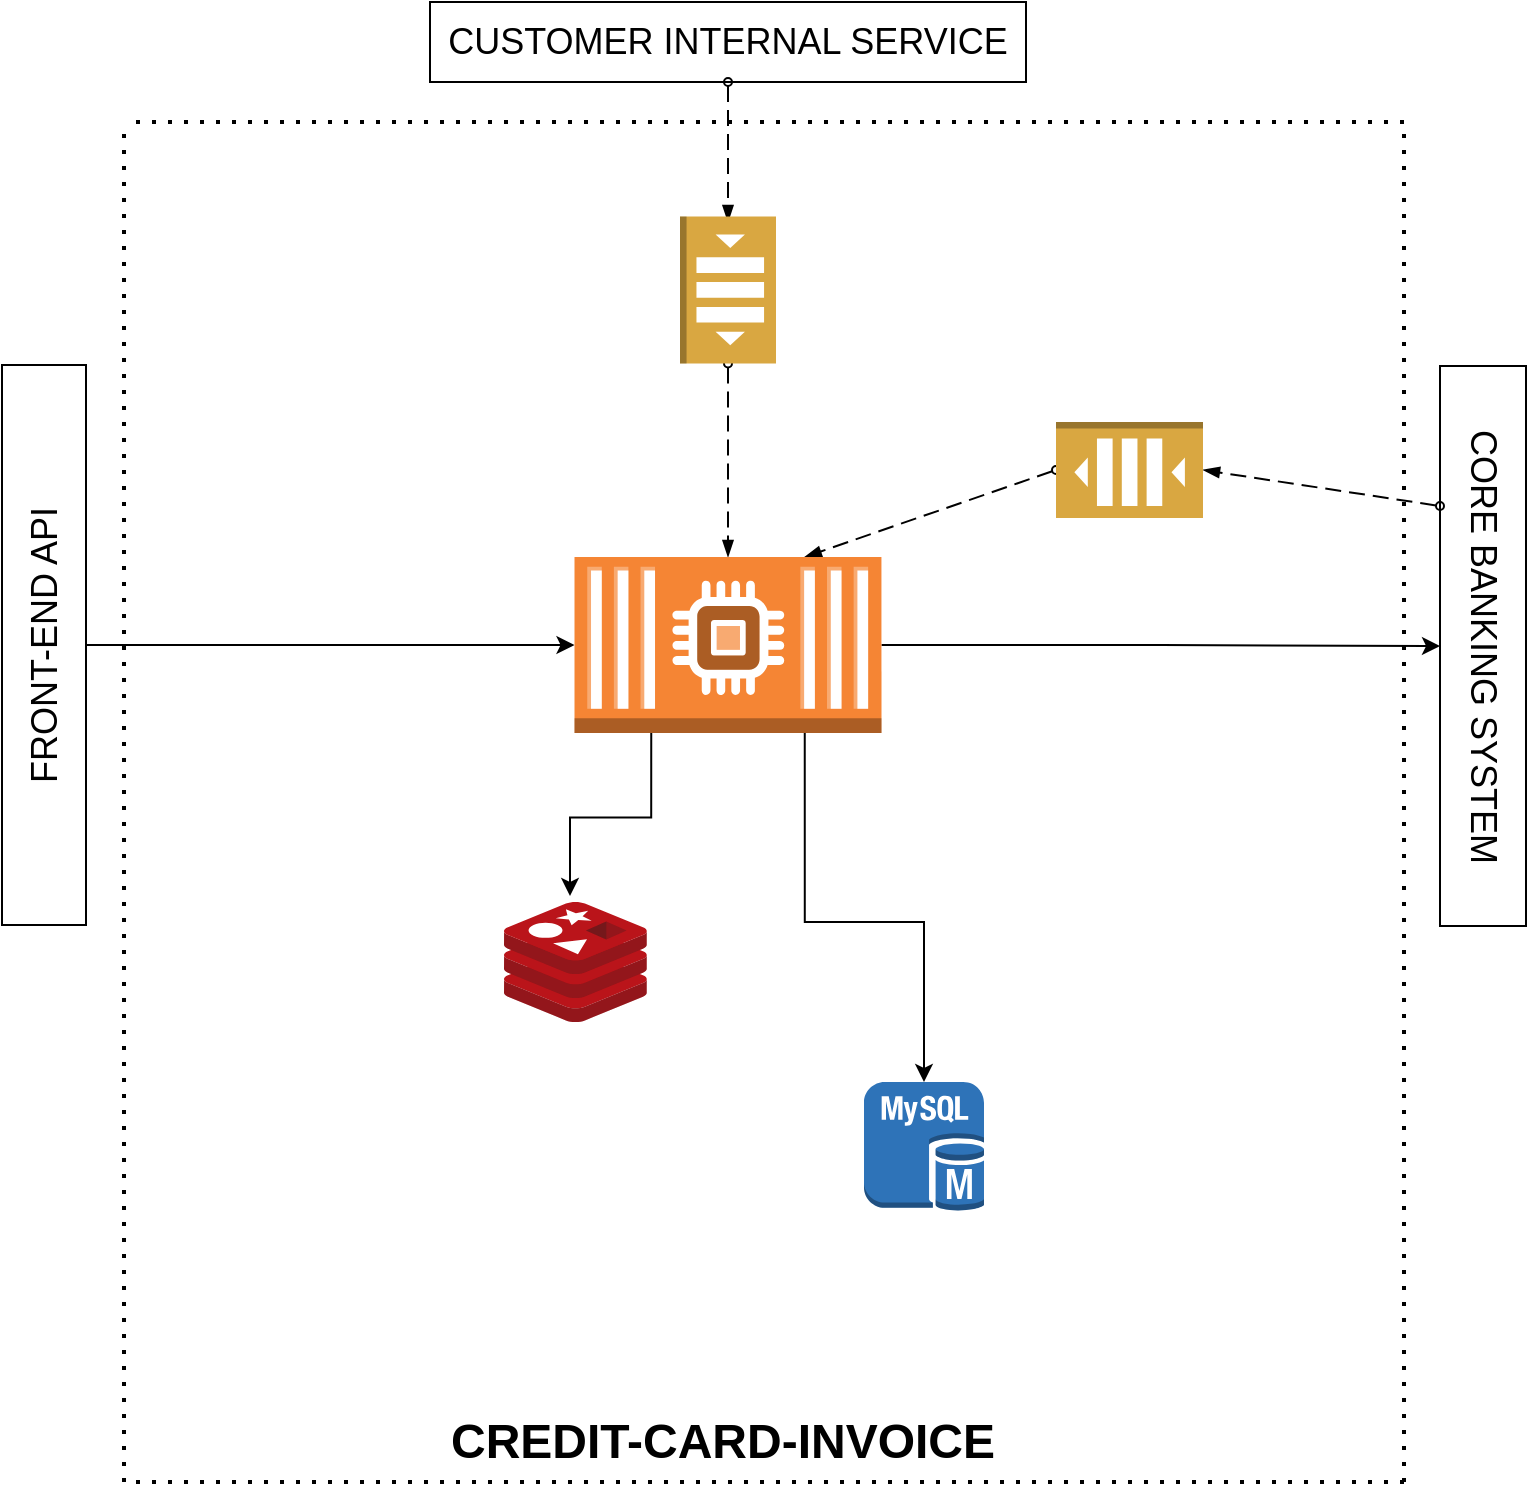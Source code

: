 <mxfile version="21.6.2" type="device">
  <diagram name="Page-1" id="4Gy_bDBG1OQVKbwCDC3K">
    <mxGraphModel dx="1674" dy="834" grid="1" gridSize="10" guides="1" tooltips="1" connect="1" arrows="1" fold="1" page="1" pageScale="1" pageWidth="850" pageHeight="1100" math="0" shadow="0">
      <root>
        <mxCell id="0" />
        <mxCell id="1" parent="0" />
        <mxCell id="e89wq8Fbd3lWtIG_crRo-18" value="" style="endArrow=none;dashed=1;html=1;dashPattern=1 3;strokeWidth=2;rounded=0;" parent="1" edge="1">
          <mxGeometry width="50" height="50" relative="1" as="geometry">
            <mxPoint x="1200" y="320" as="sourcePoint" />
            <mxPoint x="560" y="320" as="targetPoint" />
          </mxGeometry>
        </mxCell>
        <mxCell id="e89wq8Fbd3lWtIG_crRo-19" value="" style="endArrow=none;dashed=1;html=1;dashPattern=1 3;strokeWidth=2;rounded=0;" parent="1" edge="1">
          <mxGeometry width="50" height="50" relative="1" as="geometry">
            <mxPoint x="1200" y="1000" as="sourcePoint" />
            <mxPoint x="1200" y="320" as="targetPoint" />
          </mxGeometry>
        </mxCell>
        <mxCell id="e89wq8Fbd3lWtIG_crRo-20" value="&lt;font style=&quot;font-size: 18px;&quot;&gt;CORE BANKING SYSTEM&lt;/font&gt;" style="rounded=0;whiteSpace=wrap;html=1;rotation=90;" parent="1" vertex="1">
          <mxGeometry x="1099.5" y="560.5" width="280" height="43" as="geometry" />
        </mxCell>
        <mxCell id="e89wq8Fbd3lWtIG_crRo-25" value="" style="dashed=1;dashPattern=8 4;endArrow=blockThin;endFill=1;startArrow=oval;startFill=0;endSize=6;startSize=4;html=1;rounded=0;entryX=0;entryY=0.5;entryDx=0;entryDy=0;entryPerimeter=0;exitX=0.25;exitY=1;exitDx=0;exitDy=0;" parent="1" source="e89wq8Fbd3lWtIG_crRo-20" target="woExpNLN23YWslmpbcaf-4" edge="1">
          <mxGeometry width="160" relative="1" as="geometry">
            <mxPoint x="1225" y="647" as="sourcePoint" />
            <mxPoint x="1100" y="495" as="targetPoint" />
          </mxGeometry>
        </mxCell>
        <mxCell id="e89wq8Fbd3lWtIG_crRo-26" value="" style="dashed=1;dashPattern=8 4;endArrow=blockThin;endFill=1;startArrow=oval;startFill=0;endSize=6;startSize=4;html=1;rounded=0;exitX=1;exitY=0.5;exitDx=0;exitDy=0;exitPerimeter=0;entryX=0.75;entryY=0;entryDx=0;entryDy=0;entryPerimeter=0;" parent="1" source="woExpNLN23YWslmpbcaf-4" target="e89wq8Fbd3lWtIG_crRo-34" edge="1">
          <mxGeometry width="160" relative="1" as="geometry">
            <mxPoint x="1050" y="495" as="sourcePoint" />
            <mxPoint x="893" y="520" as="targetPoint" />
          </mxGeometry>
        </mxCell>
        <mxCell id="e89wq8Fbd3lWtIG_crRo-27" value="" style="endArrow=none;dashed=1;html=1;dashPattern=1 3;strokeWidth=2;rounded=0;" parent="1" edge="1">
          <mxGeometry width="50" height="50" relative="1" as="geometry">
            <mxPoint x="560" y="1000" as="sourcePoint" />
            <mxPoint x="560" y="320" as="targetPoint" />
          </mxGeometry>
        </mxCell>
        <mxCell id="e89wq8Fbd3lWtIG_crRo-28" value="" style="endArrow=none;dashed=1;html=1;dashPattern=1 3;strokeWidth=2;rounded=0;" parent="1" edge="1">
          <mxGeometry width="50" height="50" relative="1" as="geometry">
            <mxPoint x="1200" y="1000" as="sourcePoint" />
            <mxPoint x="560" y="1000" as="targetPoint" />
          </mxGeometry>
        </mxCell>
        <mxCell id="e89wq8Fbd3lWtIG_crRo-41" style="edgeStyle=orthogonalEdgeStyle;rounded=0;orthogonalLoop=1;jettySize=auto;html=1;exitX=0.5;exitY=1;exitDx=0;exitDy=0;" parent="1" source="e89wq8Fbd3lWtIG_crRo-29" target="e89wq8Fbd3lWtIG_crRo-34" edge="1">
          <mxGeometry relative="1" as="geometry" />
        </mxCell>
        <mxCell id="e89wq8Fbd3lWtIG_crRo-29" value="&lt;font style=&quot;font-size: 18px;&quot;&gt;FRONT-END API&lt;/font&gt;" style="rounded=0;whiteSpace=wrap;html=1;rotation=-90;" parent="1" vertex="1">
          <mxGeometry x="380" y="560.5" width="280" height="42" as="geometry" />
        </mxCell>
        <mxCell id="e89wq8Fbd3lWtIG_crRo-32" value="" style="dashed=1;dashPattern=8 4;endArrow=blockThin;endFill=1;startArrow=oval;startFill=0;endSize=6;startSize=4;html=1;rounded=0;exitX=1;exitY=0.5;exitDx=0;exitDy=0;exitPerimeter=0;entryX=0.5;entryY=0;entryDx=0;entryDy=0;entryPerimeter=0;" parent="1" source="woExpNLN23YWslmpbcaf-3" target="e89wq8Fbd3lWtIG_crRo-34" edge="1">
          <mxGeometry width="160" relative="1" as="geometry">
            <mxPoint x="862" y="420" as="sourcePoint" />
            <mxPoint x="862" y="520" as="targetPoint" />
          </mxGeometry>
        </mxCell>
        <mxCell id="e89wq8Fbd3lWtIG_crRo-40" style="edgeStyle=orthogonalEdgeStyle;rounded=0;orthogonalLoop=1;jettySize=auto;html=1;exitX=1;exitY=0.5;exitDx=0;exitDy=0;exitPerimeter=0;entryX=0.5;entryY=1;entryDx=0;entryDy=0;" parent="1" source="e89wq8Fbd3lWtIG_crRo-34" target="e89wq8Fbd3lWtIG_crRo-20" edge="1">
          <mxGeometry relative="1" as="geometry" />
        </mxCell>
        <mxCell id="e89wq8Fbd3lWtIG_crRo-43" value="&lt;b&gt;&lt;font style=&quot;font-size: 24px;&quot;&gt;CREDIT-CARD-INVOICE&lt;/font&gt;&lt;/b&gt;" style="text;html=1;align=center;verticalAlign=middle;resizable=0;points=[];autosize=1;strokeColor=none;fillColor=none;" parent="1" vertex="1">
          <mxGeometry x="708.5" y="960" width="300" height="40" as="geometry" />
        </mxCell>
        <mxCell id="e89wq8Fbd3lWtIG_crRo-44" value="&lt;font style=&quot;font-size: 18px;&quot;&gt;CUSTOMER INTERNAL SERVICE&lt;/font&gt;" style="rounded=0;whiteSpace=wrap;html=1;rotation=0;" parent="1" vertex="1">
          <mxGeometry x="713" y="260" width="298" height="40" as="geometry" />
        </mxCell>
        <mxCell id="e89wq8Fbd3lWtIG_crRo-46" value="" style="dashed=1;dashPattern=8 4;endArrow=blockThin;endFill=1;startArrow=oval;startFill=0;endSize=6;startSize=4;html=1;rounded=0;exitX=0.5;exitY=1;exitDx=0;exitDy=0;entryX=0.5;entryY=0;entryDx=0;entryDy=0;entryPerimeter=0;" parent="1" source="e89wq8Fbd3lWtIG_crRo-44" edge="1">
          <mxGeometry width="160" relative="1" as="geometry">
            <mxPoint x="872" y="430" as="sourcePoint" />
            <mxPoint x="862" y="370" as="targetPoint" />
          </mxGeometry>
        </mxCell>
        <mxCell id="e89wq8Fbd3lWtIG_crRo-53" style="edgeStyle=orthogonalEdgeStyle;rounded=0;orthogonalLoop=1;jettySize=auto;html=1;exitX=0.75;exitY=1;exitDx=0;exitDy=0;exitPerimeter=0;" parent="1" source="e89wq8Fbd3lWtIG_crRo-34" edge="1">
          <mxGeometry relative="1" as="geometry">
            <mxPoint x="960" y="800" as="targetPoint" />
            <Array as="points">
              <mxPoint x="900" y="720" />
              <mxPoint x="960" y="720" />
            </Array>
          </mxGeometry>
        </mxCell>
        <mxCell id="woExpNLN23YWslmpbcaf-1" style="edgeStyle=orthogonalEdgeStyle;rounded=0;orthogonalLoop=1;jettySize=auto;html=1;exitX=0.25;exitY=1;exitDx=0;exitDy=0;exitPerimeter=0;entryX=0.462;entryY=-0.05;entryDx=0;entryDy=0;entryPerimeter=0;" edge="1" parent="1" source="e89wq8Fbd3lWtIG_crRo-34" target="e89wq8Fbd3lWtIG_crRo-51">
          <mxGeometry relative="1" as="geometry" />
        </mxCell>
        <mxCell id="e89wq8Fbd3lWtIG_crRo-34" value="" style="outlineConnect=0;dashed=0;verticalLabelPosition=bottom;verticalAlign=top;align=center;html=1;shape=mxgraph.aws3.ec2_compute_container_2;fillColor=#F58534;gradientColor=none;" parent="1" vertex="1">
          <mxGeometry x="785.25" y="537.5" width="153.5" height="88" as="geometry" />
        </mxCell>
        <mxCell id="e89wq8Fbd3lWtIG_crRo-51" value="" style="image;sketch=0;aspect=fixed;html=1;points=[];align=center;fontSize=12;image=img/lib/mscae/Cache_Redis_Product.svg;" parent="1" vertex="1">
          <mxGeometry x="750" y="710" width="71.43" height="60" as="geometry" />
        </mxCell>
        <mxCell id="woExpNLN23YWslmpbcaf-2" value="" style="outlineConnect=0;dashed=0;verticalLabelPosition=bottom;verticalAlign=top;align=center;html=1;shape=mxgraph.aws3.mysql_db_instance;fillColor=#2E73B8;gradientColor=none;" vertex="1" parent="1">
          <mxGeometry x="930" y="800" width="60" height="64.5" as="geometry" />
        </mxCell>
        <mxCell id="woExpNLN23YWslmpbcaf-3" value="" style="outlineConnect=0;dashed=0;verticalLabelPosition=bottom;verticalAlign=top;align=center;html=1;shape=mxgraph.aws3.queue;fillColor=#D9A741;gradientColor=none;rotation=90;" vertex="1" parent="1">
          <mxGeometry x="825.25" y="380" width="73.5" height="48" as="geometry" />
        </mxCell>
        <mxCell id="woExpNLN23YWslmpbcaf-4" value="" style="outlineConnect=0;dashed=0;verticalLabelPosition=bottom;verticalAlign=top;align=center;html=1;shape=mxgraph.aws3.queue;fillColor=#D9A741;gradientColor=none;rotation=-180;" vertex="1" parent="1">
          <mxGeometry x="1026" y="470" width="73.5" height="48" as="geometry" />
        </mxCell>
      </root>
    </mxGraphModel>
  </diagram>
</mxfile>

